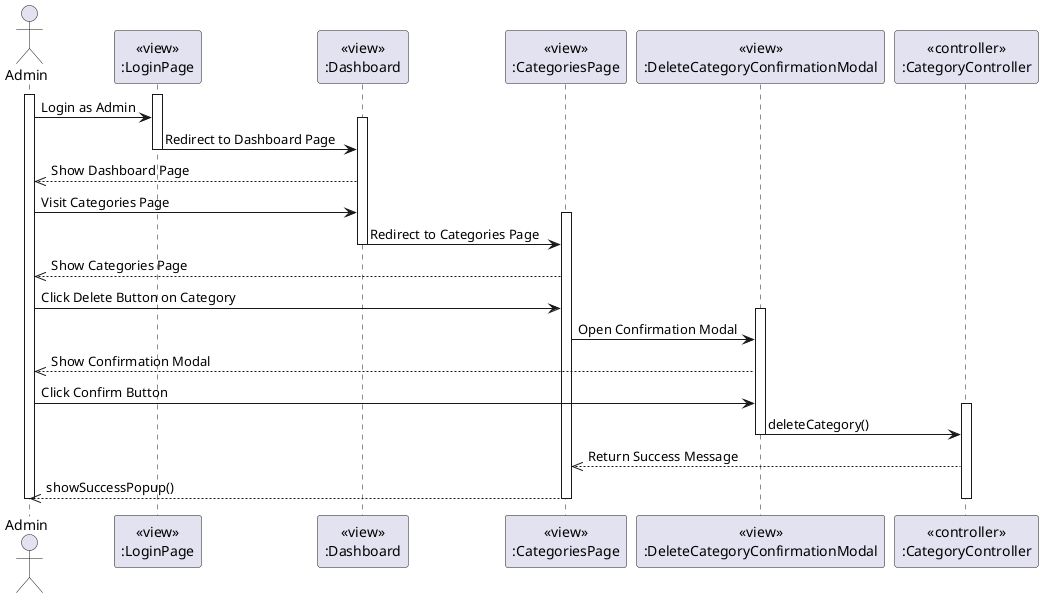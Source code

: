 @startuml DeleteCategory
actor Admin
participant LoginPageView [
  <<view>>
  :LoginPage
]

participant DashboardView [
  <<view>>
  :Dashboard
]

participant CategoriesView [
  <<view>>
  :CategoriesPage
]

participant DeleteCategoryConfirmationModalView [
  <<view>>
  :DeleteCategoryConfirmationModal
]

participant CategoryController [
  <<controller>>
  :CategoryController
]

activate Admin
activate LoginPageView
Admin -> LoginPageView: Login as Admin
activate DashboardView
LoginPageView -> DashboardView: Redirect to Dashboard Page
deactivate LoginPageView

DashboardView -->> Admin: Show Dashboard Page

Admin -> DashboardView: Visit Categories Page
activate CategoriesView
DashboardView -> CategoriesView: Redirect to Categories Page
deactivate DashboardView

CategoriesView -->> Admin: Show Categories Page

Admin -> CategoriesView: Click Delete Button on Category

activate DeleteCategoryConfirmationModalView
CategoriesView -> DeleteCategoryConfirmationModalView: Open Confirmation Modal
DeleteCategoryConfirmationModalView -->> Admin: Show Confirmation Modal

Admin -> DeleteCategoryConfirmationModalView: Click Confirm Button

activate CategoryController
DeleteCategoryConfirmationModalView -> CategoryController: deleteCategory()
deactivate DeleteCategoryConfirmationModalView
CategoryController -->> CategoriesView: Return Success Message
CategoriesView -->> Admin: showSuccessPopup()
deactivate CategoryController

deactivate Admin
deactivate CategoriesView
@enduml
